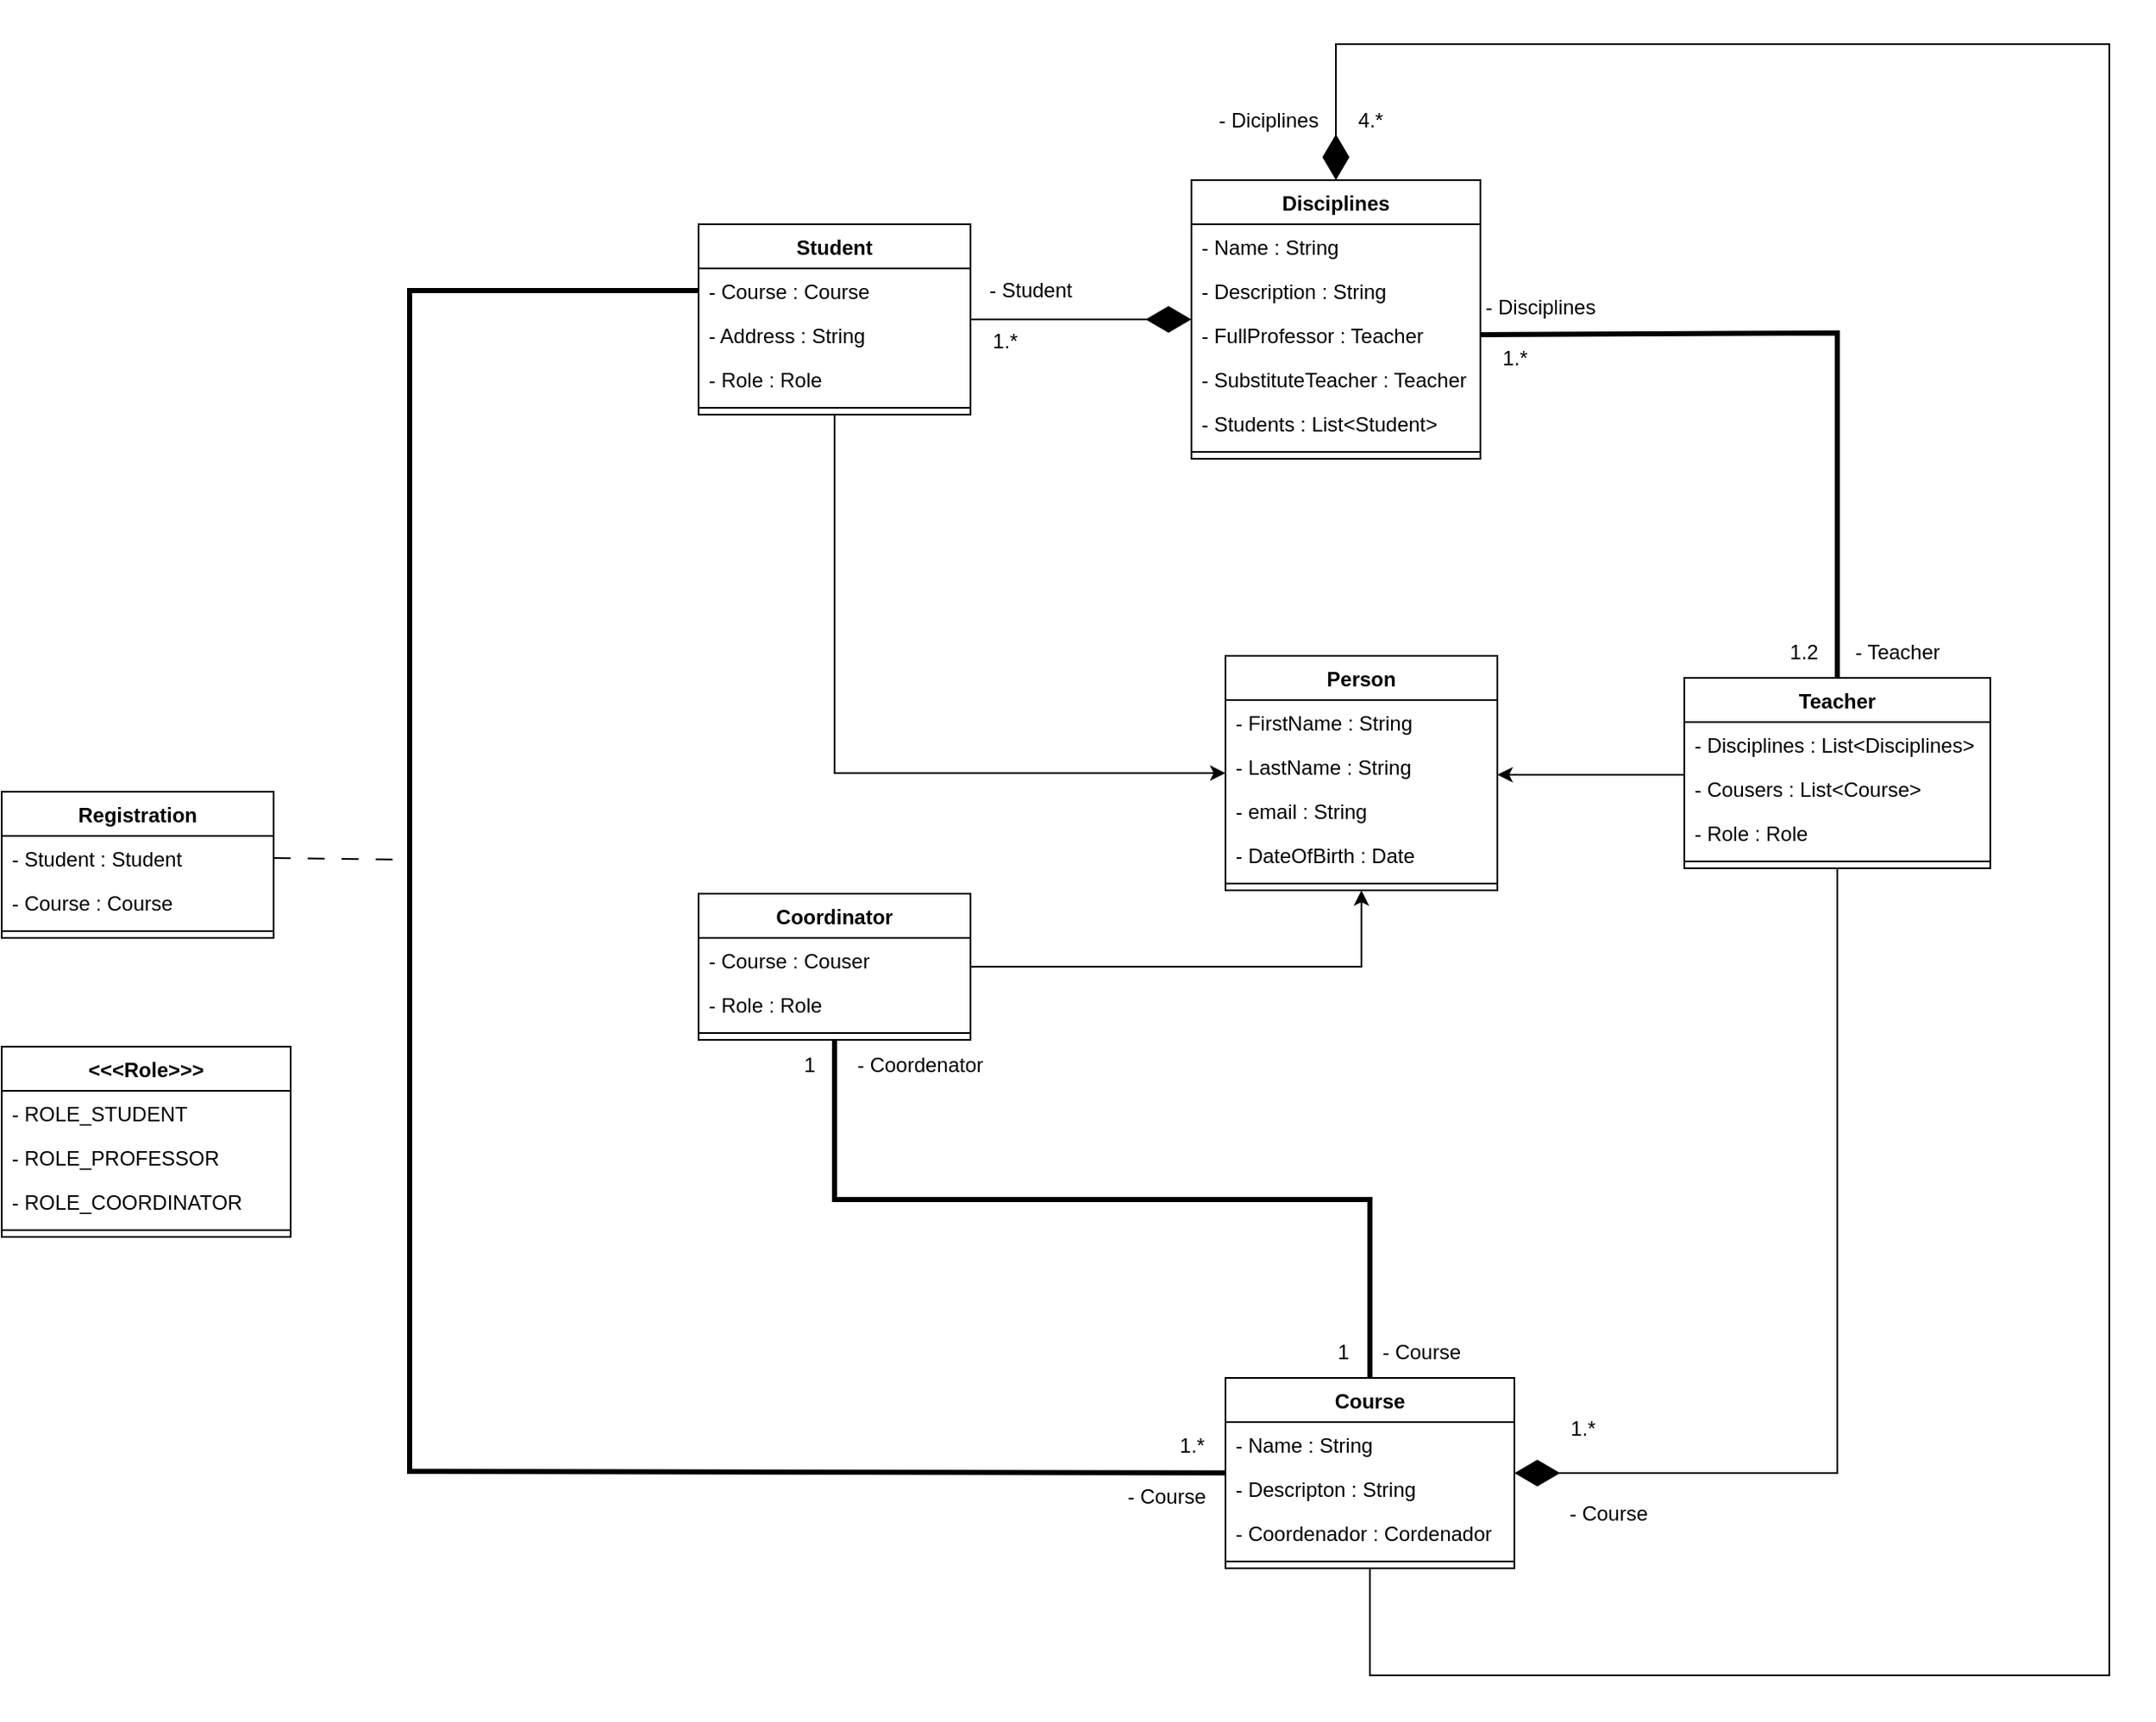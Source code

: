<mxfile version="24.8.3">
  <diagram name="Página-1" id="3XjFWpktUApyI46D-d-K">
    <mxGraphModel dx="1785" dy="1655" grid="1" gridSize="10" guides="1" tooltips="1" connect="1" arrows="1" fold="1" page="1" pageScale="1" pageWidth="827" pageHeight="1169" math="0" shadow="0">
      <root>
        <mxCell id="0" />
        <mxCell id="1" parent="0" />
        <mxCell id="Y7MBtDAbbjwJpiJ3LhmZ-1" value="Person" style="swimlane;fontStyle=1;align=center;verticalAlign=top;childLayout=stackLayout;horizontal=1;startSize=26;horizontalStack=0;resizeParent=1;resizeParentMax=0;resizeLast=0;collapsible=1;marginBottom=0;whiteSpace=wrap;html=1;" parent="1" vertex="1">
          <mxGeometry x="360" y="160" width="160" height="138" as="geometry" />
        </mxCell>
        <mxCell id="Y7MBtDAbbjwJpiJ3LhmZ-2" value="- FirstName : String&lt;div&gt;&lt;br&gt;&lt;/div&gt;" style="text;strokeColor=none;fillColor=none;align=left;verticalAlign=top;spacingLeft=4;spacingRight=4;overflow=hidden;rotatable=0;points=[[0,0.5],[1,0.5]];portConstraint=eastwest;whiteSpace=wrap;html=1;" parent="Y7MBtDAbbjwJpiJ3LhmZ-1" vertex="1">
          <mxGeometry y="26" width="160" height="26" as="geometry" />
        </mxCell>
        <mxCell id="Y7MBtDAbbjwJpiJ3LhmZ-5" value="- LastName : String&lt;div&gt;&lt;br&gt;&lt;/div&gt;" style="text;strokeColor=none;fillColor=none;align=left;verticalAlign=top;spacingLeft=4;spacingRight=4;overflow=hidden;rotatable=0;points=[[0,0.5],[1,0.5]];portConstraint=eastwest;whiteSpace=wrap;html=1;" parent="Y7MBtDAbbjwJpiJ3LhmZ-1" vertex="1">
          <mxGeometry y="52" width="160" height="26" as="geometry" />
        </mxCell>
        <mxCell id="Y7MBtDAbbjwJpiJ3LhmZ-6" value="- email : String&lt;div&gt;&lt;br&gt;&lt;/div&gt;" style="text;strokeColor=none;fillColor=none;align=left;verticalAlign=top;spacingLeft=4;spacingRight=4;overflow=hidden;rotatable=0;points=[[0,0.5],[1,0.5]];portConstraint=eastwest;whiteSpace=wrap;html=1;" parent="Y7MBtDAbbjwJpiJ3LhmZ-1" vertex="1">
          <mxGeometry y="78" width="160" height="26" as="geometry" />
        </mxCell>
        <mxCell id="Y7MBtDAbbjwJpiJ3LhmZ-7" value="- DateOfBirth : Date&lt;div&gt;&lt;br&gt;&lt;/div&gt;" style="text;strokeColor=none;fillColor=none;align=left;verticalAlign=top;spacingLeft=4;spacingRight=4;overflow=hidden;rotatable=0;points=[[0,0.5],[1,0.5]];portConstraint=eastwest;whiteSpace=wrap;html=1;" parent="Y7MBtDAbbjwJpiJ3LhmZ-1" vertex="1">
          <mxGeometry y="104" width="160" height="26" as="geometry" />
        </mxCell>
        <mxCell id="Y7MBtDAbbjwJpiJ3LhmZ-3" value="" style="line;strokeWidth=1;fillColor=none;align=left;verticalAlign=middle;spacingTop=-1;spacingLeft=3;spacingRight=3;rotatable=0;labelPosition=right;points=[];portConstraint=eastwest;strokeColor=inherit;" parent="Y7MBtDAbbjwJpiJ3LhmZ-1" vertex="1">
          <mxGeometry y="130" width="160" height="8" as="geometry" />
        </mxCell>
        <mxCell id="Y7MBtDAbbjwJpiJ3LhmZ-29" style="edgeStyle=orthogonalEdgeStyle;rounded=0;orthogonalLoop=1;jettySize=auto;html=1;" parent="1" source="Y7MBtDAbbjwJpiJ3LhmZ-9" target="Y7MBtDAbbjwJpiJ3LhmZ-1" edge="1">
          <mxGeometry relative="1" as="geometry">
            <Array as="points">
              <mxPoint x="130" y="229" />
            </Array>
          </mxGeometry>
        </mxCell>
        <mxCell id="Y7MBtDAbbjwJpiJ3LhmZ-9" value="Student" style="swimlane;fontStyle=1;align=center;verticalAlign=top;childLayout=stackLayout;horizontal=1;startSize=26;horizontalStack=0;resizeParent=1;resizeParentMax=0;resizeLast=0;collapsible=1;marginBottom=0;whiteSpace=wrap;html=1;" parent="1" vertex="1">
          <mxGeometry x="50" y="-94" width="160" height="112" as="geometry" />
        </mxCell>
        <mxCell id="Y7MBtDAbbjwJpiJ3LhmZ-10" value="- Course : Course&lt;div&gt;&lt;br&gt;&lt;/div&gt;" style="text;strokeColor=none;fillColor=none;align=left;verticalAlign=top;spacingLeft=4;spacingRight=4;overflow=hidden;rotatable=0;points=[[0,0.5],[1,0.5]];portConstraint=eastwest;whiteSpace=wrap;html=1;" parent="Y7MBtDAbbjwJpiJ3LhmZ-9" vertex="1">
          <mxGeometry y="26" width="160" height="26" as="geometry" />
        </mxCell>
        <mxCell id="Y7MBtDAbbjwJpiJ3LhmZ-24" value="- Address : String&lt;div&gt;&lt;br&gt;&lt;/div&gt;" style="text;strokeColor=none;fillColor=none;align=left;verticalAlign=top;spacingLeft=4;spacingRight=4;overflow=hidden;rotatable=0;points=[[0,0.5],[1,0.5]];portConstraint=eastwest;whiteSpace=wrap;html=1;" parent="Y7MBtDAbbjwJpiJ3LhmZ-9" vertex="1">
          <mxGeometry y="52" width="160" height="26" as="geometry" />
        </mxCell>
        <mxCell id="Y7MBtDAbbjwJpiJ3LhmZ-109" value="- Role : Role&lt;div&gt;&lt;br&gt;&lt;/div&gt;" style="text;strokeColor=none;fillColor=none;align=left;verticalAlign=top;spacingLeft=4;spacingRight=4;overflow=hidden;rotatable=0;points=[[0,0.5],[1,0.5]];portConstraint=eastwest;whiteSpace=wrap;html=1;" parent="Y7MBtDAbbjwJpiJ3LhmZ-9" vertex="1">
          <mxGeometry y="78" width="160" height="26" as="geometry" />
        </mxCell>
        <mxCell id="Y7MBtDAbbjwJpiJ3LhmZ-11" value="" style="line;strokeWidth=1;fillColor=none;align=left;verticalAlign=middle;spacingTop=-1;spacingLeft=3;spacingRight=3;rotatable=0;labelPosition=right;points=[];portConstraint=eastwest;strokeColor=inherit;" parent="Y7MBtDAbbjwJpiJ3LhmZ-9" vertex="1">
          <mxGeometry y="104" width="160" height="8" as="geometry" />
        </mxCell>
        <mxCell id="Y7MBtDAbbjwJpiJ3LhmZ-28" style="edgeStyle=orthogonalEdgeStyle;rounded=0;orthogonalLoop=1;jettySize=auto;html=1;" parent="1" source="Y7MBtDAbbjwJpiJ3LhmZ-14" target="Y7MBtDAbbjwJpiJ3LhmZ-1" edge="1">
          <mxGeometry relative="1" as="geometry">
            <Array as="points">
              <mxPoint x="610" y="230" />
              <mxPoint x="610" y="230" />
            </Array>
          </mxGeometry>
        </mxCell>
        <mxCell id="Y7MBtDAbbjwJpiJ3LhmZ-14" value="Teacher" style="swimlane;fontStyle=1;align=center;verticalAlign=top;childLayout=stackLayout;horizontal=1;startSize=26;horizontalStack=0;resizeParent=1;resizeParentMax=0;resizeLast=0;collapsible=1;marginBottom=0;whiteSpace=wrap;html=1;" parent="1" vertex="1">
          <mxGeometry x="630" y="173" width="180" height="112" as="geometry" />
        </mxCell>
        <mxCell id="Y7MBtDAbbjwJpiJ3LhmZ-15" value="- Disciplines : List&amp;lt;Disciplines&amp;gt;" style="text;strokeColor=none;fillColor=none;align=left;verticalAlign=top;spacingLeft=4;spacingRight=4;overflow=hidden;rotatable=0;points=[[0,0.5],[1,0.5]];portConstraint=eastwest;whiteSpace=wrap;html=1;" parent="Y7MBtDAbbjwJpiJ3LhmZ-14" vertex="1">
          <mxGeometry y="26" width="180" height="26" as="geometry" />
        </mxCell>
        <mxCell id="Y7MBtDAbbjwJpiJ3LhmZ-25" value="- Cousers : List&amp;lt;Course&amp;gt;" style="text;strokeColor=none;fillColor=none;align=left;verticalAlign=top;spacingLeft=4;spacingRight=4;overflow=hidden;rotatable=0;points=[[0,0.5],[1,0.5]];portConstraint=eastwest;whiteSpace=wrap;html=1;" parent="Y7MBtDAbbjwJpiJ3LhmZ-14" vertex="1">
          <mxGeometry y="52" width="180" height="26" as="geometry" />
        </mxCell>
        <mxCell id="Y7MBtDAbbjwJpiJ3LhmZ-110" value="- Role : Role" style="text;strokeColor=none;fillColor=none;align=left;verticalAlign=top;spacingLeft=4;spacingRight=4;overflow=hidden;rotatable=0;points=[[0,0.5],[1,0.5]];portConstraint=eastwest;whiteSpace=wrap;html=1;" parent="Y7MBtDAbbjwJpiJ3LhmZ-14" vertex="1">
          <mxGeometry y="78" width="180" height="26" as="geometry" />
        </mxCell>
        <mxCell id="Y7MBtDAbbjwJpiJ3LhmZ-16" value="" style="line;strokeWidth=1;fillColor=none;align=left;verticalAlign=middle;spacingTop=-1;spacingLeft=3;spacingRight=3;rotatable=0;labelPosition=right;points=[];portConstraint=eastwest;strokeColor=inherit;" parent="Y7MBtDAbbjwJpiJ3LhmZ-14" vertex="1">
          <mxGeometry y="104" width="180" height="8" as="geometry" />
        </mxCell>
        <mxCell id="Y7MBtDAbbjwJpiJ3LhmZ-27" style="edgeStyle=orthogonalEdgeStyle;rounded=0;orthogonalLoop=1;jettySize=auto;html=1;" parent="1" source="Y7MBtDAbbjwJpiJ3LhmZ-19" target="Y7MBtDAbbjwJpiJ3LhmZ-1" edge="1">
          <mxGeometry relative="1" as="geometry" />
        </mxCell>
        <mxCell id="Y7MBtDAbbjwJpiJ3LhmZ-19" value="Coordinator" style="swimlane;fontStyle=1;align=center;verticalAlign=top;childLayout=stackLayout;horizontal=1;startSize=26;horizontalStack=0;resizeParent=1;resizeParentMax=0;resizeLast=0;collapsible=1;marginBottom=0;whiteSpace=wrap;html=1;" parent="1" vertex="1">
          <mxGeometry x="50" y="300" width="160" height="86" as="geometry" />
        </mxCell>
        <mxCell id="Y7MBtDAbbjwJpiJ3LhmZ-20" value="- Course : Couser" style="text;strokeColor=none;fillColor=none;align=left;verticalAlign=top;spacingLeft=4;spacingRight=4;overflow=hidden;rotatable=0;points=[[0,0.5],[1,0.5]];portConstraint=eastwest;whiteSpace=wrap;html=1;" parent="Y7MBtDAbbjwJpiJ3LhmZ-19" vertex="1">
          <mxGeometry y="26" width="160" height="26" as="geometry" />
        </mxCell>
        <mxCell id="Y7MBtDAbbjwJpiJ3LhmZ-108" value="- Role : Role" style="text;strokeColor=none;fillColor=none;align=left;verticalAlign=top;spacingLeft=4;spacingRight=4;overflow=hidden;rotatable=0;points=[[0,0.5],[1,0.5]];portConstraint=eastwest;whiteSpace=wrap;html=1;" parent="Y7MBtDAbbjwJpiJ3LhmZ-19" vertex="1">
          <mxGeometry y="52" width="160" height="26" as="geometry" />
        </mxCell>
        <mxCell id="Y7MBtDAbbjwJpiJ3LhmZ-21" value="" style="line;strokeWidth=1;fillColor=none;align=left;verticalAlign=middle;spacingTop=-1;spacingLeft=3;spacingRight=3;rotatable=0;labelPosition=right;points=[];portConstraint=eastwest;strokeColor=inherit;" parent="Y7MBtDAbbjwJpiJ3LhmZ-19" vertex="1">
          <mxGeometry y="78" width="160" height="8" as="geometry" />
        </mxCell>
        <mxCell id="Y7MBtDAbbjwJpiJ3LhmZ-41" value="" style="endArrow=none;startArrow=none;endFill=0;startFill=0;endSize=8;html=1;verticalAlign=bottom;labelBackgroundColor=none;strokeWidth=3;rounded=0;entryX=0.5;entryY=1;entryDx=0;entryDy=0;exitX=0.5;exitY=0;exitDx=0;exitDy=0;" parent="1" source="Y7MBtDAbbjwJpiJ3LhmZ-30" target="Y7MBtDAbbjwJpiJ3LhmZ-19" edge="1">
          <mxGeometry width="160" relative="1" as="geometry">
            <mxPoint x="400" y="500" as="sourcePoint" />
            <mxPoint x="490" y="480" as="targetPoint" />
            <Array as="points">
              <mxPoint x="445" y="480" />
              <mxPoint x="130" y="480" />
            </Array>
          </mxGeometry>
        </mxCell>
        <mxCell id="Y7MBtDAbbjwJpiJ3LhmZ-45" value="Disciplines" style="swimlane;fontStyle=1;align=center;verticalAlign=top;childLayout=stackLayout;horizontal=1;startSize=26;horizontalStack=0;resizeParent=1;resizeParentMax=0;resizeLast=0;collapsible=1;marginBottom=0;whiteSpace=wrap;html=1;" parent="1" vertex="1">
          <mxGeometry x="340" y="-120" width="170" height="164" as="geometry" />
        </mxCell>
        <mxCell id="Y7MBtDAbbjwJpiJ3LhmZ-46" value="- Name : String" style="text;strokeColor=none;fillColor=none;align=left;verticalAlign=top;spacingLeft=4;spacingRight=4;overflow=hidden;rotatable=0;points=[[0,0.5],[1,0.5]];portConstraint=eastwest;whiteSpace=wrap;html=1;" parent="Y7MBtDAbbjwJpiJ3LhmZ-45" vertex="1">
          <mxGeometry y="26" width="170" height="26" as="geometry" />
        </mxCell>
        <mxCell id="Y7MBtDAbbjwJpiJ3LhmZ-49" value="- Description : String" style="text;strokeColor=none;fillColor=none;align=left;verticalAlign=top;spacingLeft=4;spacingRight=4;overflow=hidden;rotatable=0;points=[[0,0.5],[1,0.5]];portConstraint=eastwest;whiteSpace=wrap;html=1;" parent="Y7MBtDAbbjwJpiJ3LhmZ-45" vertex="1">
          <mxGeometry y="52" width="170" height="26" as="geometry" />
        </mxCell>
        <mxCell id="Y7MBtDAbbjwJpiJ3LhmZ-50" value="- FullProfessor : Teacher" style="text;strokeColor=none;fillColor=none;align=left;verticalAlign=top;spacingLeft=4;spacingRight=4;overflow=hidden;rotatable=0;points=[[0,0.5],[1,0.5]];portConstraint=eastwest;whiteSpace=wrap;html=1;" parent="Y7MBtDAbbjwJpiJ3LhmZ-45" vertex="1">
          <mxGeometry y="78" width="170" height="26" as="geometry" />
        </mxCell>
        <mxCell id="Y7MBtDAbbjwJpiJ3LhmZ-51" value="- SubstituteTeacher : Teacher" style="text;strokeColor=none;fillColor=none;align=left;verticalAlign=top;spacingLeft=4;spacingRight=4;overflow=hidden;rotatable=0;points=[[0,0.5],[1,0.5]];portConstraint=eastwest;whiteSpace=wrap;html=1;" parent="Y7MBtDAbbjwJpiJ3LhmZ-45" vertex="1">
          <mxGeometry y="104" width="170" height="26" as="geometry" />
        </mxCell>
        <mxCell id="Y7MBtDAbbjwJpiJ3LhmZ-52" value="- Students : List&amp;lt;Student&amp;gt;" style="text;strokeColor=none;fillColor=none;align=left;verticalAlign=top;spacingLeft=4;spacingRight=4;overflow=hidden;rotatable=0;points=[[0,0.5],[1,0.5]];portConstraint=eastwest;whiteSpace=wrap;html=1;" parent="Y7MBtDAbbjwJpiJ3LhmZ-45" vertex="1">
          <mxGeometry y="130" width="170" height="26" as="geometry" />
        </mxCell>
        <mxCell id="Y7MBtDAbbjwJpiJ3LhmZ-47" value="" style="line;strokeWidth=1;fillColor=none;align=left;verticalAlign=middle;spacingTop=-1;spacingLeft=3;spacingRight=3;rotatable=0;labelPosition=right;points=[];portConstraint=eastwest;strokeColor=inherit;" parent="Y7MBtDAbbjwJpiJ3LhmZ-45" vertex="1">
          <mxGeometry y="156" width="170" height="8" as="geometry" />
        </mxCell>
        <mxCell id="Y7MBtDAbbjwJpiJ3LhmZ-53" value="Registration" style="swimlane;fontStyle=1;align=center;verticalAlign=top;childLayout=stackLayout;horizontal=1;startSize=26;horizontalStack=0;resizeParent=1;resizeParentMax=0;resizeLast=0;collapsible=1;marginBottom=0;whiteSpace=wrap;html=1;" parent="1" vertex="1">
          <mxGeometry x="-360" y="240" width="160" height="86" as="geometry" />
        </mxCell>
        <mxCell id="Y7MBtDAbbjwJpiJ3LhmZ-54" value="- Student : Student" style="text;strokeColor=none;fillColor=none;align=left;verticalAlign=top;spacingLeft=4;spacingRight=4;overflow=hidden;rotatable=0;points=[[0,0.5],[1,0.5]];portConstraint=eastwest;whiteSpace=wrap;html=1;" parent="Y7MBtDAbbjwJpiJ3LhmZ-53" vertex="1">
          <mxGeometry y="26" width="160" height="26" as="geometry" />
        </mxCell>
        <mxCell id="Y7MBtDAbbjwJpiJ3LhmZ-65" value="- Course : Course" style="text;strokeColor=none;fillColor=none;align=left;verticalAlign=top;spacingLeft=4;spacingRight=4;overflow=hidden;rotatable=0;points=[[0,0.5],[1,0.5]];portConstraint=eastwest;whiteSpace=wrap;html=1;" parent="Y7MBtDAbbjwJpiJ3LhmZ-53" vertex="1">
          <mxGeometry y="52" width="160" height="26" as="geometry" />
        </mxCell>
        <mxCell id="Y7MBtDAbbjwJpiJ3LhmZ-55" value="" style="line;strokeWidth=1;fillColor=none;align=left;verticalAlign=middle;spacingTop=-1;spacingLeft=3;spacingRight=3;rotatable=0;labelPosition=right;points=[];portConstraint=eastwest;strokeColor=inherit;" parent="Y7MBtDAbbjwJpiJ3LhmZ-53" vertex="1">
          <mxGeometry y="78" width="160" height="8" as="geometry" />
        </mxCell>
        <mxCell id="Y7MBtDAbbjwJpiJ3LhmZ-67" value="" style="endArrow=none;startArrow=none;endFill=0;startFill=0;endSize=8;html=1;verticalAlign=bottom;labelBackgroundColor=none;strokeWidth=3;rounded=0;exitX=0.5;exitY=0;exitDx=0;exitDy=0;entryX=1;entryY=0.5;entryDx=0;entryDy=0;" parent="1" source="Y7MBtDAbbjwJpiJ3LhmZ-14" target="Y7MBtDAbbjwJpiJ3LhmZ-50" edge="1">
          <mxGeometry width="160" relative="1" as="geometry">
            <mxPoint x="615" y="186" as="sourcePoint" />
            <mxPoint x="825" y="-29" as="targetPoint" />
            <Array as="points">
              <mxPoint x="720" y="-30" />
            </Array>
          </mxGeometry>
        </mxCell>
        <mxCell id="Y7MBtDAbbjwJpiJ3LhmZ-73" value="" style="endArrow=diamondThin;endFill=1;endSize=24;html=1;rounded=0;" parent="1" source="Y7MBtDAbbjwJpiJ3LhmZ-9" target="Y7MBtDAbbjwJpiJ3LhmZ-45" edge="1">
          <mxGeometry width="160" relative="1" as="geometry">
            <mxPoint x="150" y="90" as="sourcePoint" />
            <mxPoint x="310" y="90" as="targetPoint" />
            <Array as="points" />
          </mxGeometry>
        </mxCell>
        <mxCell id="Y7MBtDAbbjwJpiJ3LhmZ-74" value="" style="endArrow=none;startArrow=none;endFill=0;startFill=0;endSize=8;html=1;verticalAlign=bottom;dashed=1;labelBackgroundColor=none;dashPattern=10 10;rounded=0;exitX=1;exitY=0.5;exitDx=0;exitDy=0;" parent="1" source="Y7MBtDAbbjwJpiJ3LhmZ-54" edge="1">
          <mxGeometry width="160" relative="1" as="geometry">
            <mxPoint x="-10" y="509" as="sourcePoint" />
            <mxPoint x="-120" y="280" as="targetPoint" />
          </mxGeometry>
        </mxCell>
        <mxCell id="Y7MBtDAbbjwJpiJ3LhmZ-30" value="Course" style="swimlane;fontStyle=1;align=center;verticalAlign=top;childLayout=stackLayout;horizontal=1;startSize=26;horizontalStack=0;resizeParent=1;resizeParentMax=0;resizeLast=0;collapsible=1;marginBottom=0;whiteSpace=wrap;html=1;" parent="1" vertex="1">
          <mxGeometry x="360" y="585" width="170" height="112" as="geometry" />
        </mxCell>
        <mxCell id="Y7MBtDAbbjwJpiJ3LhmZ-31" value="- Name : String" style="text;strokeColor=none;fillColor=none;align=left;verticalAlign=top;spacingLeft=4;spacingRight=4;overflow=hidden;rotatable=0;points=[[0,0.5],[1,0.5]];portConstraint=eastwest;whiteSpace=wrap;html=1;" parent="Y7MBtDAbbjwJpiJ3LhmZ-30" vertex="1">
          <mxGeometry y="26" width="170" height="26" as="geometry" />
        </mxCell>
        <mxCell id="Y7MBtDAbbjwJpiJ3LhmZ-43" value="- Descripton : String" style="text;strokeColor=none;fillColor=none;align=left;verticalAlign=top;spacingLeft=4;spacingRight=4;overflow=hidden;rotatable=0;points=[[0,0.5],[1,0.5]];portConstraint=eastwest;whiteSpace=wrap;html=1;" parent="Y7MBtDAbbjwJpiJ3LhmZ-30" vertex="1">
          <mxGeometry y="52" width="170" height="26" as="geometry" />
        </mxCell>
        <mxCell id="Y7MBtDAbbjwJpiJ3LhmZ-44" value="- Coordenador : Cordenador" style="text;strokeColor=none;fillColor=none;align=left;verticalAlign=top;spacingLeft=4;spacingRight=4;overflow=hidden;rotatable=0;points=[[0,0.5],[1,0.5]];portConstraint=eastwest;whiteSpace=wrap;html=1;" parent="Y7MBtDAbbjwJpiJ3LhmZ-30" vertex="1">
          <mxGeometry y="78" width="170" height="26" as="geometry" />
        </mxCell>
        <mxCell id="Y7MBtDAbbjwJpiJ3LhmZ-32" value="" style="line;strokeWidth=1;fillColor=none;align=left;verticalAlign=middle;spacingTop=-1;spacingLeft=3;spacingRight=3;rotatable=0;labelPosition=right;points=[];portConstraint=eastwest;strokeColor=inherit;" parent="Y7MBtDAbbjwJpiJ3LhmZ-30" vertex="1">
          <mxGeometry y="104" width="170" height="8" as="geometry" />
        </mxCell>
        <mxCell id="Y7MBtDAbbjwJpiJ3LhmZ-75" value="" style="endArrow=none;startArrow=none;endFill=0;startFill=0;endSize=8;html=1;verticalAlign=bottom;labelBackgroundColor=none;strokeWidth=3;rounded=0;entryX=0;entryY=0.5;entryDx=0;entryDy=0;" parent="1" source="Y7MBtDAbbjwJpiJ3LhmZ-30" target="Y7MBtDAbbjwJpiJ3LhmZ-10" edge="1">
          <mxGeometry width="160" relative="1" as="geometry">
            <mxPoint x="-80" y="298" as="sourcePoint" />
            <mxPoint x="-40" y="218" as="targetPoint" />
            <Array as="points">
              <mxPoint x="-120" y="640" />
              <mxPoint x="-120" y="-55" />
            </Array>
          </mxGeometry>
        </mxCell>
        <mxCell id="Y7MBtDAbbjwJpiJ3LhmZ-77" value="&lt;div&gt;&amp;lt;&amp;lt;&amp;lt;Role&amp;gt;&amp;gt;&amp;gt;&lt;/div&gt;" style="swimlane;fontStyle=1;align=center;verticalAlign=top;childLayout=stackLayout;horizontal=1;startSize=26;horizontalStack=0;resizeParent=1;resizeParentMax=0;resizeLast=0;collapsible=1;marginBottom=0;whiteSpace=wrap;html=1;" parent="1" vertex="1">
          <mxGeometry x="-360" y="390" width="170" height="112" as="geometry" />
        </mxCell>
        <mxCell id="Y7MBtDAbbjwJpiJ3LhmZ-82" value="- ROLE_STUDENT" style="text;strokeColor=none;fillColor=none;align=left;verticalAlign=top;spacingLeft=4;spacingRight=4;overflow=hidden;rotatable=0;points=[[0,0.5],[1,0.5]];portConstraint=eastwest;whiteSpace=wrap;html=1;" parent="Y7MBtDAbbjwJpiJ3LhmZ-77" vertex="1">
          <mxGeometry y="26" width="170" height="26" as="geometry" />
        </mxCell>
        <mxCell id="Y7MBtDAbbjwJpiJ3LhmZ-106" value="- ROLE_PROFESSOR" style="text;strokeColor=none;fillColor=none;align=left;verticalAlign=top;spacingLeft=4;spacingRight=4;overflow=hidden;rotatable=0;points=[[0,0.5],[1,0.5]];portConstraint=eastwest;whiteSpace=wrap;html=1;" parent="Y7MBtDAbbjwJpiJ3LhmZ-77" vertex="1">
          <mxGeometry y="52" width="170" height="26" as="geometry" />
        </mxCell>
        <mxCell id="Y7MBtDAbbjwJpiJ3LhmZ-107" value="- ROLE_COORDINATOR" style="text;strokeColor=none;fillColor=none;align=left;verticalAlign=top;spacingLeft=4;spacingRight=4;overflow=hidden;rotatable=0;points=[[0,0.5],[1,0.5]];portConstraint=eastwest;whiteSpace=wrap;html=1;" parent="Y7MBtDAbbjwJpiJ3LhmZ-77" vertex="1">
          <mxGeometry y="78" width="170" height="26" as="geometry" />
        </mxCell>
        <mxCell id="Y7MBtDAbbjwJpiJ3LhmZ-83" value="" style="line;strokeWidth=1;fillColor=none;align=left;verticalAlign=middle;spacingTop=-1;spacingLeft=3;spacingRight=3;rotatable=0;labelPosition=right;points=[];portConstraint=eastwest;strokeColor=inherit;" parent="Y7MBtDAbbjwJpiJ3LhmZ-77" vertex="1">
          <mxGeometry y="104" width="170" height="8" as="geometry" />
        </mxCell>
        <mxCell id="Y7MBtDAbbjwJpiJ3LhmZ-88" value="1" style="text;html=1;align=center;verticalAlign=middle;resizable=0;points=[];autosize=1;strokeColor=none;fillColor=none;" parent="1" vertex="1">
          <mxGeometry x="100" y="386" width="30" height="30" as="geometry" />
        </mxCell>
        <mxCell id="Y7MBtDAbbjwJpiJ3LhmZ-89" value="- Coordenator" style="text;html=1;align=center;verticalAlign=middle;resizable=0;points=[];autosize=1;strokeColor=none;fillColor=none;" parent="1" vertex="1">
          <mxGeometry x="130" y="386" width="100" height="30" as="geometry" />
        </mxCell>
        <mxCell id="Y7MBtDAbbjwJpiJ3LhmZ-90" value="- Course" style="text;html=1;align=center;verticalAlign=middle;resizable=0;points=[];autosize=1;strokeColor=none;fillColor=none;" parent="1" vertex="1">
          <mxGeometry x="440" y="555" width="70" height="30" as="geometry" />
        </mxCell>
        <mxCell id="Y7MBtDAbbjwJpiJ3LhmZ-91" value="1" style="text;html=1;align=center;verticalAlign=middle;resizable=0;points=[];autosize=1;strokeColor=none;fillColor=none;" parent="1" vertex="1">
          <mxGeometry x="414" y="555" width="30" height="30" as="geometry" />
        </mxCell>
        <mxCell id="Y7MBtDAbbjwJpiJ3LhmZ-92" value="" style="endArrow=diamondThin;endFill=1;endSize=24;html=1;rounded=0;entryX=0.5;entryY=0;entryDx=0;entryDy=0;exitX=0.5;exitY=1;exitDx=0;exitDy=0;" parent="1" source="Y7MBtDAbbjwJpiJ3LhmZ-30" target="Y7MBtDAbbjwJpiJ3LhmZ-45" edge="1">
          <mxGeometry width="160" relative="1" as="geometry">
            <mxPoint x="990" y="-200" as="sourcePoint" />
            <mxPoint x="650" y="-150" as="targetPoint" />
            <Array as="points">
              <mxPoint x="445" y="760" />
              <mxPoint x="880" y="760" />
              <mxPoint x="880" y="-200" />
              <mxPoint x="425" y="-200" />
            </Array>
          </mxGeometry>
        </mxCell>
        <mxCell id="Y7MBtDAbbjwJpiJ3LhmZ-93" value="1.*" style="text;html=1;align=center;verticalAlign=middle;resizable=0;points=[];autosize=1;strokeColor=none;fillColor=none;" parent="1" vertex="1">
          <mxGeometry x="550" y="600" width="40" height="30" as="geometry" />
        </mxCell>
        <mxCell id="Y7MBtDAbbjwJpiJ3LhmZ-94" value="- Course" style="text;html=1;align=center;verticalAlign=middle;resizable=0;points=[];autosize=1;strokeColor=none;fillColor=none;" parent="1" vertex="1">
          <mxGeometry x="550" y="650" width="70" height="30" as="geometry" />
        </mxCell>
        <mxCell id="Y7MBtDAbbjwJpiJ3LhmZ-95" value="1.*" style="text;html=1;align=center;verticalAlign=middle;resizable=0;points=[];autosize=1;strokeColor=none;fillColor=none;" parent="1" vertex="1">
          <mxGeometry x="510" y="-30" width="40" height="30" as="geometry" />
        </mxCell>
        <mxCell id="Y7MBtDAbbjwJpiJ3LhmZ-96" value="- Disciplines" style="text;html=1;align=center;verticalAlign=middle;resizable=0;points=[];autosize=1;strokeColor=none;fillColor=none;" parent="1" vertex="1">
          <mxGeometry x="500" y="-60" width="90" height="30" as="geometry" />
        </mxCell>
        <mxCell id="Y7MBtDAbbjwJpiJ3LhmZ-97" value="1.2" style="text;html=1;align=center;verticalAlign=middle;resizable=0;points=[];autosize=1;strokeColor=none;fillColor=none;" parent="1" vertex="1">
          <mxGeometry x="680" y="143" width="40" height="30" as="geometry" />
        </mxCell>
        <mxCell id="Y7MBtDAbbjwJpiJ3LhmZ-98" value="- Teacher" style="text;html=1;align=center;verticalAlign=middle;resizable=0;points=[];autosize=1;strokeColor=none;fillColor=none;" parent="1" vertex="1">
          <mxGeometry x="720" y="143" width="70" height="30" as="geometry" />
        </mxCell>
        <mxCell id="Y7MBtDAbbjwJpiJ3LhmZ-99" value="" style="endArrow=diamondThin;endFill=1;endSize=24;html=1;rounded=0;" parent="1" source="Y7MBtDAbbjwJpiJ3LhmZ-14" target="Y7MBtDAbbjwJpiJ3LhmZ-30" edge="1">
          <mxGeometry width="160" relative="1" as="geometry">
            <mxPoint x="820" y="480" as="sourcePoint" />
            <mxPoint x="710" y="326" as="targetPoint" />
            <Array as="points">
              <mxPoint x="720" y="641" />
            </Array>
          </mxGeometry>
        </mxCell>
        <mxCell id="Y7MBtDAbbjwJpiJ3LhmZ-100" value="4.*" style="text;html=1;align=center;verticalAlign=middle;resizable=0;points=[];autosize=1;strokeColor=none;fillColor=none;" parent="1" vertex="1">
          <mxGeometry x="425" y="-170" width="40" height="30" as="geometry" />
        </mxCell>
        <mxCell id="Y7MBtDAbbjwJpiJ3LhmZ-101" value="- Diciplines" style="text;html=1;align=center;verticalAlign=middle;resizable=0;points=[];autosize=1;strokeColor=none;fillColor=none;" parent="1" vertex="1">
          <mxGeometry x="345" y="-170" width="80" height="30" as="geometry" />
        </mxCell>
        <mxCell id="Y7MBtDAbbjwJpiJ3LhmZ-102" value="- Student" style="text;html=1;align=center;verticalAlign=middle;resizable=0;points=[];autosize=1;strokeColor=none;fillColor=none;" parent="1" vertex="1">
          <mxGeometry x="210" y="-70" width="70" height="30" as="geometry" />
        </mxCell>
        <mxCell id="Y7MBtDAbbjwJpiJ3LhmZ-103" value="1.*" style="text;html=1;align=center;verticalAlign=middle;resizable=0;points=[];autosize=1;strokeColor=none;fillColor=none;" parent="1" vertex="1">
          <mxGeometry x="210" y="-40" width="40" height="30" as="geometry" />
        </mxCell>
        <mxCell id="Y7MBtDAbbjwJpiJ3LhmZ-104" value="1.*" style="text;html=1;align=center;verticalAlign=middle;resizable=0;points=[];autosize=1;strokeColor=none;fillColor=none;" parent="1" vertex="1">
          <mxGeometry x="320" y="610" width="40" height="30" as="geometry" />
        </mxCell>
        <mxCell id="Y7MBtDAbbjwJpiJ3LhmZ-105" value="- Course" style="text;html=1;align=center;verticalAlign=middle;resizable=0;points=[];autosize=1;strokeColor=none;fillColor=none;" parent="1" vertex="1">
          <mxGeometry x="290" y="640" width="70" height="30" as="geometry" />
        </mxCell>
      </root>
    </mxGraphModel>
  </diagram>
</mxfile>
